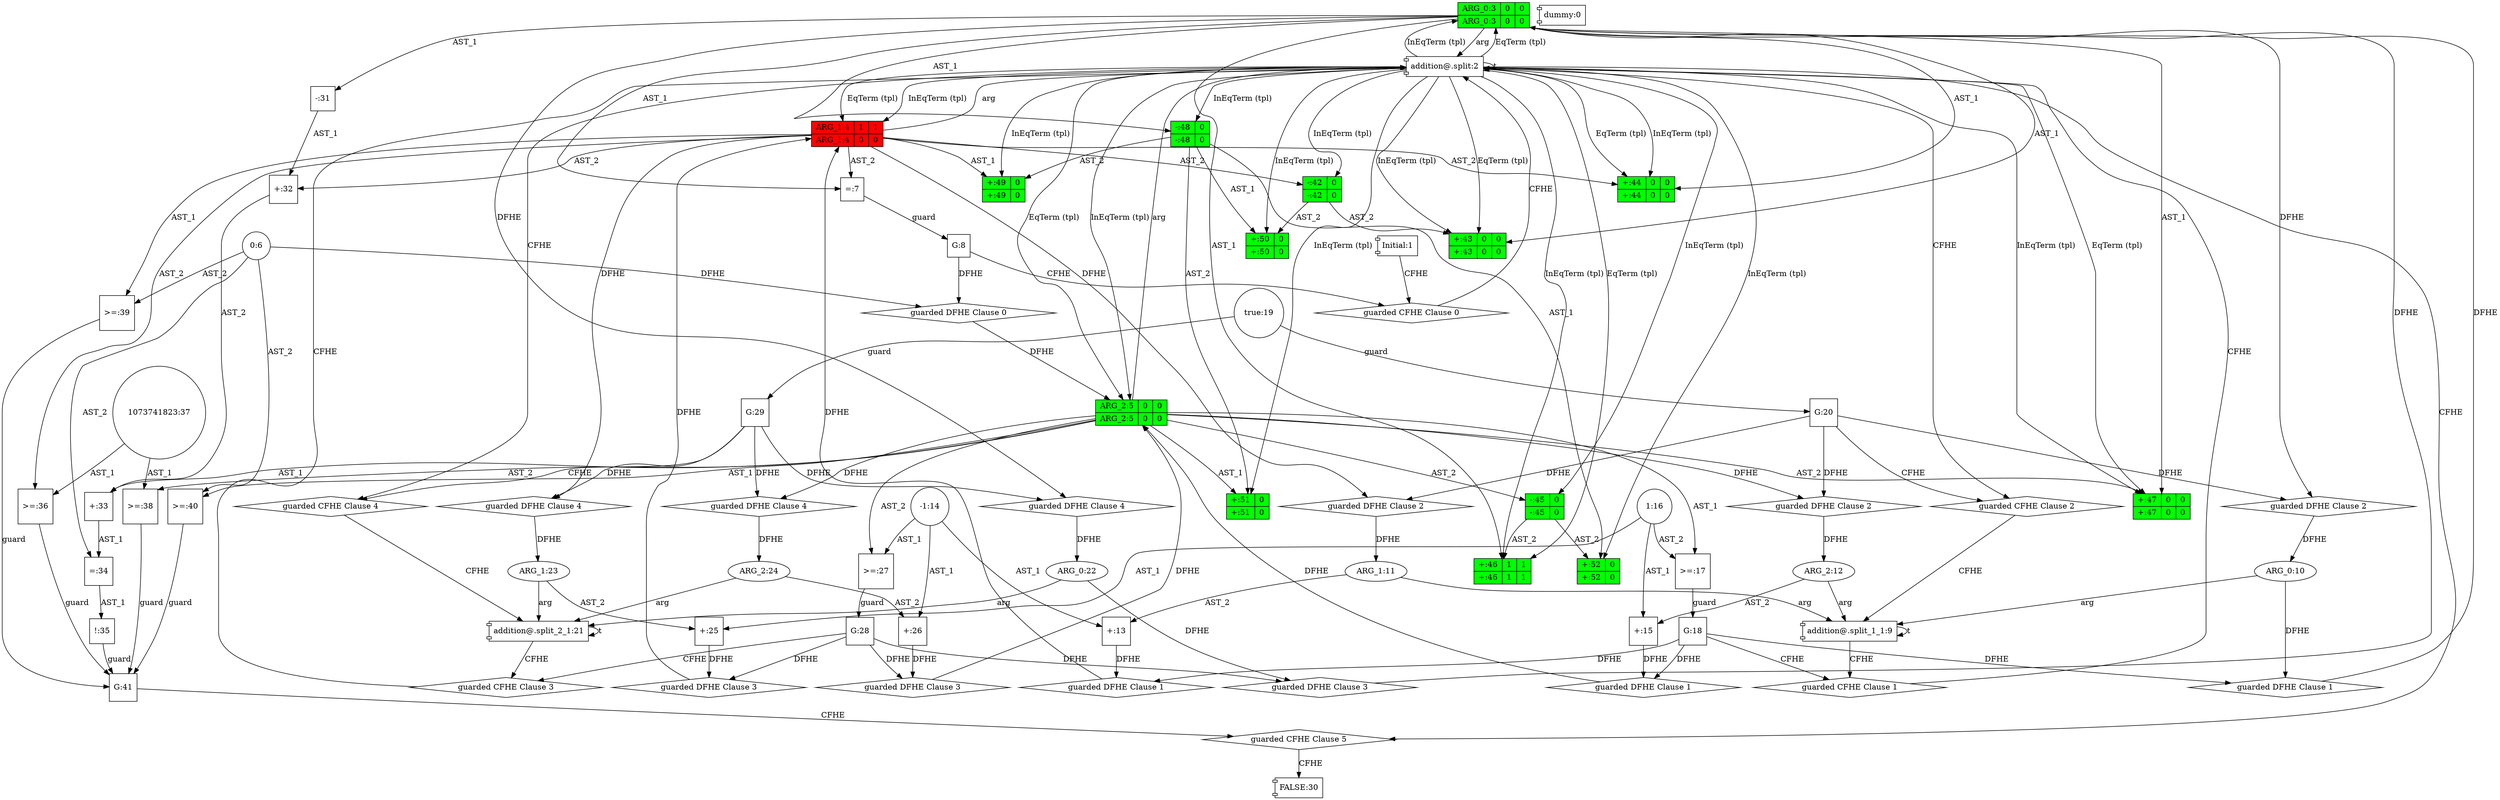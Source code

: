 digraph dag { 
"predicateArgument0" -> "CONTROLN_0" [label="arg"]
"predicateArgument1" -> "CONTROLN_0" [label="arg"]
"predicateArgument2" -> "CONTROLN_0" [label="arg"]
"CFHE_0" [label="guarded CFHE Clause 0" nodeName="CFHE_0" class=controlFlowHyperEdge shape="diamond"];
"DFHE_0" [label="guarded DFHE Clause 0" nodeName="DFHE_0" class=dataFlowHyperEdge shape="diamond"];
"predicateArgument0" -> "=_7" [label="AST_1"]
"predicateArgument1" -> "=_7" [label="AST_2"]
"=_7" -> "guard_8" [label="guard"]
"Initial" -> "CFHE_0" [label="CFHE"]
"guard_8" -> "CFHE_0" [label="CFHE"]
"CFHE_0" -> "CONTROLN_0" [label="CFHE"]
"0_6" -> "DFHE_0" [label="DFHE"]
"guard_8" -> "DFHE_0" [label="DFHE"]
"DFHE_0" -> "predicateArgument2" [label="DFHE"]
"CFHE_1" [label="guarded CFHE Clause 1" nodeName="CFHE_1" class=controlFlowHyperEdge shape="diamond"];
"predicateArgument3" -> "CONTROLN_1" [label="arg"]
"predicateArgument4" -> "CONTROLN_1" [label="arg"]
"predicateArgument5" -> "CONTROLN_1" [label="arg"]
"DFHE_1" [label="guarded DFHE Clause 1" nodeName="DFHE_1" class=dataFlowHyperEdge shape="diamond"];
"DFHE_2" [label="guarded DFHE Clause 1" nodeName="DFHE_2" class=dataFlowHyperEdge shape="diamond"];
"-1_14" -> "+_13" [label="AST_1"]
"predicateArgument4" -> "+_13" [label="AST_2"]
"DFHE_3" [label="guarded DFHE Clause 1" nodeName="DFHE_3" class=dataFlowHyperEdge shape="diamond"];
"1_16" -> "+_15" [label="AST_1"]
"predicateArgument5" -> "+_15" [label="AST_2"]
"predicateArgument2" -> ">=_17" [label="AST_1"]
"1_16" -> ">=_17" [label="AST_2"]
">=_17" -> "guard_18" [label="guard"]
"CONTROLN_1" -> "CFHE_1" [label="CFHE"]
"guard_18" -> "CFHE_1" [label="CFHE"]
"CFHE_1" -> "CONTROLN_0" [label="CFHE"]
"predicateArgument3" -> "DFHE_1" [label="DFHE"]
"guard_18" -> "DFHE_1" [label="DFHE"]
"DFHE_1" -> "predicateArgument0" [label="DFHE"]
"+_13" -> "DFHE_2" [label="DFHE"]
"guard_18" -> "DFHE_2" [label="DFHE"]
"DFHE_2" -> "predicateArgument1" [label="DFHE"]
"+_15" -> "DFHE_3" [label="DFHE"]
"guard_18" -> "DFHE_3" [label="DFHE"]
"DFHE_3" -> "predicateArgument2" [label="DFHE"]
"CFHE_2" [label="guarded CFHE Clause 2" nodeName="CFHE_2" class=controlFlowHyperEdge shape="diamond"];
"DFHE_4" [label="guarded DFHE Clause 2" nodeName="DFHE_4" class=dataFlowHyperEdge shape="diamond"];
"DFHE_5" [label="guarded DFHE Clause 2" nodeName="DFHE_5" class=dataFlowHyperEdge shape="diamond"];
"DFHE_6" [label="guarded DFHE Clause 2" nodeName="DFHE_6" class=dataFlowHyperEdge shape="diamond"];
"true_19" -> "guard_20" [label="guard"]
"CONTROLN_0" -> "CFHE_2" [label="CFHE"]
"guard_20" -> "CFHE_2" [label="CFHE"]
"CFHE_2" -> "CONTROLN_1" [label="CFHE"]
"predicateArgument0" -> "DFHE_4" [label="DFHE"]
"guard_20" -> "DFHE_4" [label="DFHE"]
"DFHE_4" -> "predicateArgument3" [label="DFHE"]
"predicateArgument1" -> "DFHE_5" [label="DFHE"]
"guard_20" -> "DFHE_5" [label="DFHE"]
"DFHE_5" -> "predicateArgument4" [label="DFHE"]
"predicateArgument2" -> "DFHE_6" [label="DFHE"]
"guard_20" -> "DFHE_6" [label="DFHE"]
"DFHE_6" -> "predicateArgument5" [label="DFHE"]
"CFHE_3" [label="guarded CFHE Clause 3" nodeName="CFHE_3" class=controlFlowHyperEdge shape="diamond"];
"predicateArgument6" -> "CONTROLN_2" [label="arg"]
"predicateArgument7" -> "CONTROLN_2" [label="arg"]
"predicateArgument8" -> "CONTROLN_2" [label="arg"]
"DFHE_7" [label="guarded DFHE Clause 3" nodeName="DFHE_7" class=dataFlowHyperEdge shape="diamond"];
"DFHE_8" [label="guarded DFHE Clause 3" nodeName="DFHE_8" class=dataFlowHyperEdge shape="diamond"];
"1_16" -> "+_25" [label="AST_1"]
"predicateArgument7" -> "+_25" [label="AST_2"]
"DFHE_9" [label="guarded DFHE Clause 3" nodeName="DFHE_9" class=dataFlowHyperEdge shape="diamond"];
"-1_14" -> "+_26" [label="AST_1"]
"predicateArgument8" -> "+_26" [label="AST_2"]
"-1_14" -> ">=_27" [label="AST_1"]
"predicateArgument2" -> ">=_27" [label="AST_2"]
">=_27" -> "guard_28" [label="guard"]
"CONTROLN_2" -> "CFHE_3" [label="CFHE"]
"guard_28" -> "CFHE_3" [label="CFHE"]
"CFHE_3" -> "CONTROLN_0" [label="CFHE"]
"predicateArgument6" -> "DFHE_7" [label="DFHE"]
"guard_28" -> "DFHE_7" [label="DFHE"]
"DFHE_7" -> "predicateArgument0" [label="DFHE"]
"+_25" -> "DFHE_8" [label="DFHE"]
"guard_28" -> "DFHE_8" [label="DFHE"]
"DFHE_8" -> "predicateArgument1" [label="DFHE"]
"+_26" -> "DFHE_9" [label="DFHE"]
"guard_28" -> "DFHE_9" [label="DFHE"]
"DFHE_9" -> "predicateArgument2" [label="DFHE"]
"CFHE_4" [label="guarded CFHE Clause 4" nodeName="CFHE_4" class=controlFlowHyperEdge shape="diamond"];
"DFHE_10" [label="guarded DFHE Clause 4" nodeName="DFHE_10" class=dataFlowHyperEdge shape="diamond"];
"DFHE_11" [label="guarded DFHE Clause 4" nodeName="DFHE_11" class=dataFlowHyperEdge shape="diamond"];
"DFHE_12" [label="guarded DFHE Clause 4" nodeName="DFHE_12" class=dataFlowHyperEdge shape="diamond"];
"true_19" -> "guard_29" [label="guard"]
"CONTROLN_0" -> "CFHE_4" [label="CFHE"]
"guard_29" -> "CFHE_4" [label="CFHE"]
"CFHE_4" -> "CONTROLN_2" [label="CFHE"]
"predicateArgument0" -> "DFHE_10" [label="DFHE"]
"guard_29" -> "DFHE_10" [label="DFHE"]
"DFHE_10" -> "predicateArgument6" [label="DFHE"]
"predicateArgument1" -> "DFHE_11" [label="DFHE"]
"guard_29" -> "DFHE_11" [label="DFHE"]
"DFHE_11" -> "predicateArgument7" [label="DFHE"]
"predicateArgument2" -> "DFHE_12" [label="DFHE"]
"guard_29" -> "DFHE_12" [label="DFHE"]
"DFHE_12" -> "predicateArgument8" [label="DFHE"]
"CFHE_5" [label="guarded CFHE Clause 5" nodeName="CFHE_5" class=controlFlowHyperEdge shape="diamond"];
"predicateArgument0" -> "-_31" [label="AST_1"]
"-_31" -> "+_32" [label="AST_1"]
"predicateArgument1" -> "+_32" [label="AST_2"]
"predicateArgument2" -> "+_33" [label="AST_1"]
"+_32" -> "+_33" [label="AST_2"]
"+_33" -> "=_34" [label="AST_1"]
"0_6" -> "=_34" [label="AST_2"]
"=_34" -> "!_35" [label="AST_1"]
"1073741823_37" -> ">=_36" [label="AST_1"]
"predicateArgument1" -> ">=_36" [label="AST_2"]
"1073741823_37" -> ">=_38" [label="AST_1"]
"predicateArgument2" -> ">=_38" [label="AST_2"]
"predicateArgument1" -> ">=_39" [label="AST_1"]
"0_6" -> ">=_39" [label="AST_2"]
"predicateArgument2" -> ">=_40" [label="AST_1"]
"0_6" -> ">=_40" [label="AST_2"]
"!_35" -> "guard_41" [label="guard"]
">=_36" -> "guard_41" [label="guard"]
">=_38" -> "guard_41" [label="guard"]
">=_39" -> "guard_41" [label="guard"]
">=_40" -> "guard_41" [label="guard"]
"CONTROLN_0" -> "CFHE_5" [label="CFHE"]
"guard_41" -> "CFHE_5" [label="CFHE"]
"CFHE_5" -> "FALSE" [label="CFHE"]
"CONTROLN_0" -> "CONTROLN_0" [label="t"]
"CONTROLN_1" -> "CONTROLN_1" [label="t"]
"CONTROLN_2" -> "CONTROLN_2" [label="t"]
"predicateArgument1" -> "-_42" [label="AST_2"]
"predicateArgument0" -> "+_43" [label="AST_1"]
"-_42" -> "+_43" [label="AST_2"]
"predicateArgument0" -> "+_44" [label="AST_1"]
"predicateArgument1" -> "+_44" [label="AST_2"]
"predicateArgument2" -> "-_45" [label="AST_2"]
"predicateArgument0" -> "+_46" [label="AST_1"]
"-_45" -> "+_46" [label="AST_2"]
"predicateArgument0" -> "+_47" [label="AST_1"]
"predicateArgument2" -> "+_47" [label="AST_2"]
"predicateArgument0" -> "-_48" [label="AST_1"]
"predicateArgument1" -> "+_49" [label="AST_1"]
"-_48" -> "+_49" [label="AST_2"]
"-_48" -> "+_50" [label="AST_1"]
"-_42" -> "+_50" [label="AST_2"]
"predicateArgument2" -> "+_51" [label="AST_1"]
"-_48" -> "+_51" [label="AST_2"]
"-_48" -> "+_52" [label="AST_1"]
"-_45" -> "+_52" [label="AST_2"]
"CONTROLN_0" -> "predicateArgument0" [label="EqTerm (tpl)"]
"CONTROLN_0" -> "predicateArgument1" [label="EqTerm (tpl)"]
"CONTROLN_0" -> "predicateArgument2" [label="EqTerm (tpl)"]
"CONTROLN_0" -> "+_43" [label="EqTerm (tpl)"]
"CONTROLN_0" -> "+_44" [label="EqTerm (tpl)"]
"CONTROLN_0" -> "+_46" [label="EqTerm (tpl)"]
"CONTROLN_0" -> "+_47" [label="EqTerm (tpl)"]
"CONTROLN_0" -> "predicateArgument0" [label="InEqTerm (tpl)"]
"CONTROLN_0" -> "predicateArgument1" [label="InEqTerm (tpl)"]
"CONTROLN_0" -> "predicateArgument2" [label="InEqTerm (tpl)"]
"CONTROLN_0" -> "-_48" [label="InEqTerm (tpl)"]
"CONTROLN_0" -> "-_42" [label="InEqTerm (tpl)"]
"CONTROLN_0" -> "-_45" [label="InEqTerm (tpl)"]
"CONTROLN_0" -> "+_43" [label="InEqTerm (tpl)"]
"CONTROLN_0" -> "+_49" [label="InEqTerm (tpl)"]
"CONTROLN_0" -> "+_44" [label="InEqTerm (tpl)"]
"CONTROLN_0" -> "+_50" [label="InEqTerm (tpl)"]
"CONTROLN_0" -> "+_46" [label="InEqTerm (tpl)"]
"CONTROLN_0" -> "+_51" [label="InEqTerm (tpl)"]
"CONTROLN_0" -> "+_47" [label="InEqTerm (tpl)"]
"CONTROLN_0" -> "+_52" [label="InEqTerm (tpl)"]
"+_52"[  color=black fillcolor=green style=filled shape=record label="{{+:52|0}|{+:52|0}}"];
"=_34" [label="=:34" nodeName="=_34" class=operator shape="square" color=black fillcolor=white style=filled];
"CONTROLN_2" [label="addition@.split_2_1:21" nodeName="CONTROLN_2" class=CONTROL shape="component" color=black fillcolor=white style=filled];
"predicateArgument8" [label="ARG_2:24" nodeName="predicateArgument8" class=predicateArgument shape="ellipse" color=black fillcolor=white style=filled];
"+_50"[  color=black fillcolor=green style=filled shape=record label="{{+:50|0}|{+:50|0}}"];
">=_27" [label=">=:27" nodeName=">=_27" class=operator shape="square" color=black fillcolor=white style=filled];
">=_38" [label=">=:38" nodeName=">=_38" class=operator shape="square" color=black fillcolor=white style=filled];
"predicateArgument0"[  color=black fillcolor=green style=filled shape=record label="{{ARG_0:3|0|0}|{ARG_0:3|0|0}}"];
"+_13" [label="+:13" nodeName="+_13" class=operator shape="square" color=black fillcolor=white style=filled];
"predicateArgument3" [label="ARG_0:10" nodeName="predicateArgument3" class=predicateArgument shape="ellipse" color=black fillcolor=white style=filled];
"0_6" [label="0:6" nodeName="0_6" class=constant shape="circle" color=black fillcolor=white style=filled];
"guard_28" [label="G:28" nodeName="guard_28" class=guard shape="square" color=black fillcolor=white style=filled];
"Initial" [label="Initial:1" nodeName="Initial" class=Initial shape="component" color=black fillcolor=white style=filled];
"+_15" [label="+:15" nodeName="+_15" class=operator shape="square" color=black fillcolor=white style=filled];
"predicateArgument5" [label="ARG_2:12" nodeName="predicateArgument5" class=predicateArgument shape="ellipse" color=black fillcolor=white style=filled];
">=_36" [label=">=:36" nodeName=">=_36" class=operator shape="square" color=black fillcolor=white style=filled];
"+_26" [label="+:26" nodeName="+_26" class=operator shape="square" color=black fillcolor=white style=filled];
"guard_8" [label="G:8" nodeName="guard_8" class=guard shape="square" color=black fillcolor=white style=filled];
"+_44"[  color=black fillcolor=green style=filled shape=record label="{{+:44|0|0}|{+:44|0|0}}"];
"dummy" [label="dummy:0" nodeName="dummy" class=dummy shape="component" color=black fillcolor=white style=filled];
"guard_41" [label="G:41" nodeName="guard_41" class=guard shape="square" color=black fillcolor=white style=filled];
"+_49"[  color=black fillcolor=green style=filled shape=record label="{{+:49|0}|{+:49|0}}"];
"-1_14" [label="-1:14" nodeName="-1_14" class=constant shape="circle" color=black fillcolor=white style=filled];
"FALSE" [label="FALSE:30" nodeName="FALSE" class=FALSE shape="component" color=black fillcolor=white style=filled];
">=_40" [label=">=:40" nodeName=">=_40" class=operator shape="square" color=black fillcolor=white style=filled];
"true_19" [label="true:19" nodeName="true_19" class=constant shape="circle" color=black fillcolor=white style=filled];
"=_7" [label="=:7" nodeName="=_7" class=operator shape="square" color=black fillcolor=white style=filled];
"predicateArgument6" [label="ARG_0:22" nodeName="predicateArgument6" class=predicateArgument shape="ellipse" color=black fillcolor=white style=filled];
"+_33" [label="+:33" nodeName="+_33" class=operator shape="square" color=black fillcolor=white style=filled];
"-_31" [label="-:31" nodeName="-_31" class=operator shape="square" color=black fillcolor=white style=filled];
"+_43"[  color=black fillcolor=green style=filled shape=record label="{{+:43|0|0}|{+:43|0|0}}"];
"-_42"[  color=black fillcolor=green style=filled shape=record label="{{-:42|0}|{-:42|0}}"];
"predicateArgument2"[  color=black fillcolor=green style=filled shape=record label="{{ARG_2:5|0|0}|{ARG_2:5|0|0}}"];
"CONTROLN_0" [label="addition@.split:2" nodeName="CONTROLN_0" class=CONTROL shape="component" color=black fillcolor=white style=filled];
"guard_18" [label="G:18" nodeName="guard_18" class=guard shape="square" color=black fillcolor=white style=filled];
"guard_29" [label="G:29" nodeName="guard_29" class=guard shape="square" color=black fillcolor=white style=filled];
"guard_20" [label="G:20" nodeName="guard_20" class=guard shape="square" color=black fillcolor=white style=filled];
"-_45"[  color=black fillcolor=green style=filled shape=record label="{{-:45|0}|{-:45|0}}"];
"1_16" [label="1:16" nodeName="1_16" class=constant shape="circle" color=black fillcolor=white style=filled];
"+_47"[  color=black fillcolor=green style=filled shape=record label="{{+:47|0|0}|{+:47|0|0}}"];
"+_51"[  color=black fillcolor=green style=filled shape=record label="{{+:51|0}|{+:51|0}}"];
"predicateArgument7" [label="ARG_1:23" nodeName="predicateArgument7" class=predicateArgument shape="ellipse" color=black fillcolor=white style=filled];
"predicateArgument1"[  color=black fillcolor=red style=filled shape=record label="{{ARG_1:4|1|1}|{ARG_1:4|0|0}}"];
"CONTROLN_1" [label="addition@.split_1_1:9" nodeName="CONTROLN_1" class=CONTROL shape="component" color=black fillcolor=white style=filled];
">=_39" [label=">=:39" nodeName=">=_39" class=operator shape="square" color=black fillcolor=white style=filled];
"!_35" [label="!:35" nodeName="!_35" class=operator shape="square" color=black fillcolor=white style=filled];
"+_32" [label="+:32" nodeName="+_32" class=operator shape="square" color=black fillcolor=white style=filled];
">=_17" [label=">=:17" nodeName=">=_17" class=operator shape="square" color=black fillcolor=white style=filled];
"+_46"[  color=black fillcolor=green style=filled shape=record label="{{+:46|1|1}|{+:46|1|1}}"];
"+_25" [label="+:25" nodeName="+_25" class=operator shape="square" color=black fillcolor=white style=filled];
"1073741823_37" [label="1073741823:37" nodeName="1073741823_37" class=constant shape="circle" color=black fillcolor=white style=filled];
"predicateArgument4" [label="ARG_1:11" nodeName="predicateArgument4" class=predicateArgument shape="ellipse" color=black fillcolor=white style=filled];
"-_48"[  color=black fillcolor=green style=filled shape=record label="{{-:48|0}|{-:48|0}}"];
}

